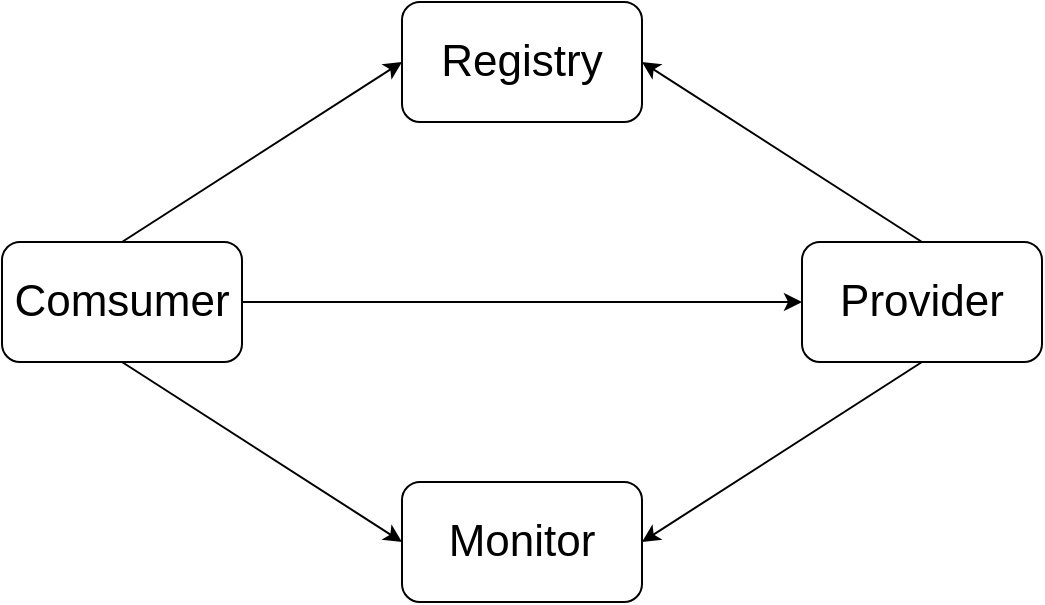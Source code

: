 <mxfile version="11.3.0" type="device" pages="1"><diagram id="jwBvwSpnKRECxscuAPn_" name="第 1 页"><mxGraphModel dx="1363" dy="811" grid="1" gridSize="10" guides="1" tooltips="1" connect="1" arrows="1" fold="1" page="1" pageScale="1" pageWidth="827" pageHeight="1169" math="0" shadow="0"><root><mxCell id="0"/><mxCell id="1" parent="0"/><mxCell id="tsMraLss5sp8xGcRdBzT-10" style="edgeStyle=none;rounded=0;orthogonalLoop=1;jettySize=auto;html=1;exitX=0.5;exitY=0;exitDx=0;exitDy=0;entryX=1;entryY=0.5;entryDx=0;entryDy=0;fontSize=22;" edge="1" parent="1" source="tsMraLss5sp8xGcRdBzT-1" target="tsMraLss5sp8xGcRdBzT-5"><mxGeometry relative="1" as="geometry"/></mxCell><mxCell id="tsMraLss5sp8xGcRdBzT-14" style="edgeStyle=none;rounded=0;orthogonalLoop=1;jettySize=auto;html=1;exitX=0.5;exitY=1;exitDx=0;exitDy=0;entryX=1;entryY=0.5;entryDx=0;entryDy=0;fontSize=22;" edge="1" parent="1" source="tsMraLss5sp8xGcRdBzT-1" target="tsMraLss5sp8xGcRdBzT-6"><mxGeometry relative="1" as="geometry"/></mxCell><mxCell id="tsMraLss5sp8xGcRdBzT-1" value="Provider" style="rounded=1;whiteSpace=wrap;html=1;fontSize=22;" vertex="1" parent="1"><mxGeometry x="440" y="160" width="120" height="60" as="geometry"/></mxCell><mxCell id="tsMraLss5sp8xGcRdBzT-9" style="rounded=0;orthogonalLoop=1;jettySize=auto;html=1;exitX=0.5;exitY=0;exitDx=0;exitDy=0;entryX=0;entryY=0.5;entryDx=0;entryDy=0;fontSize=22;" edge="1" parent="1" source="tsMraLss5sp8xGcRdBzT-3" target="tsMraLss5sp8xGcRdBzT-5"><mxGeometry relative="1" as="geometry"/></mxCell><mxCell id="tsMraLss5sp8xGcRdBzT-11" style="edgeStyle=none;rounded=0;orthogonalLoop=1;jettySize=auto;html=1;exitX=1;exitY=0.5;exitDx=0;exitDy=0;fontSize=22;" edge="1" parent="1" source="tsMraLss5sp8xGcRdBzT-3" target="tsMraLss5sp8xGcRdBzT-1"><mxGeometry relative="1" as="geometry"/></mxCell><mxCell id="tsMraLss5sp8xGcRdBzT-13" style="edgeStyle=none;rounded=0;orthogonalLoop=1;jettySize=auto;html=1;exitX=0.5;exitY=1;exitDx=0;exitDy=0;entryX=0;entryY=0.5;entryDx=0;entryDy=0;fontSize=22;" edge="1" parent="1" source="tsMraLss5sp8xGcRdBzT-3" target="tsMraLss5sp8xGcRdBzT-6"><mxGeometry relative="1" as="geometry"/></mxCell><mxCell id="tsMraLss5sp8xGcRdBzT-3" value="Comsumer" style="rounded=1;whiteSpace=wrap;html=1;fontSize=22;" vertex="1" parent="1"><mxGeometry x="40" y="160" width="120" height="60" as="geometry"/></mxCell><mxCell id="tsMraLss5sp8xGcRdBzT-5" value="Registry" style="rounded=1;whiteSpace=wrap;html=1;fontSize=22;" vertex="1" parent="1"><mxGeometry x="240" y="40" width="120" height="60" as="geometry"/></mxCell><mxCell id="tsMraLss5sp8xGcRdBzT-6" value="Monitor" style="rounded=1;whiteSpace=wrap;html=1;fontSize=22;" vertex="1" parent="1"><mxGeometry x="240" y="280" width="120" height="60" as="geometry"/></mxCell></root></mxGraphModel></diagram></mxfile>